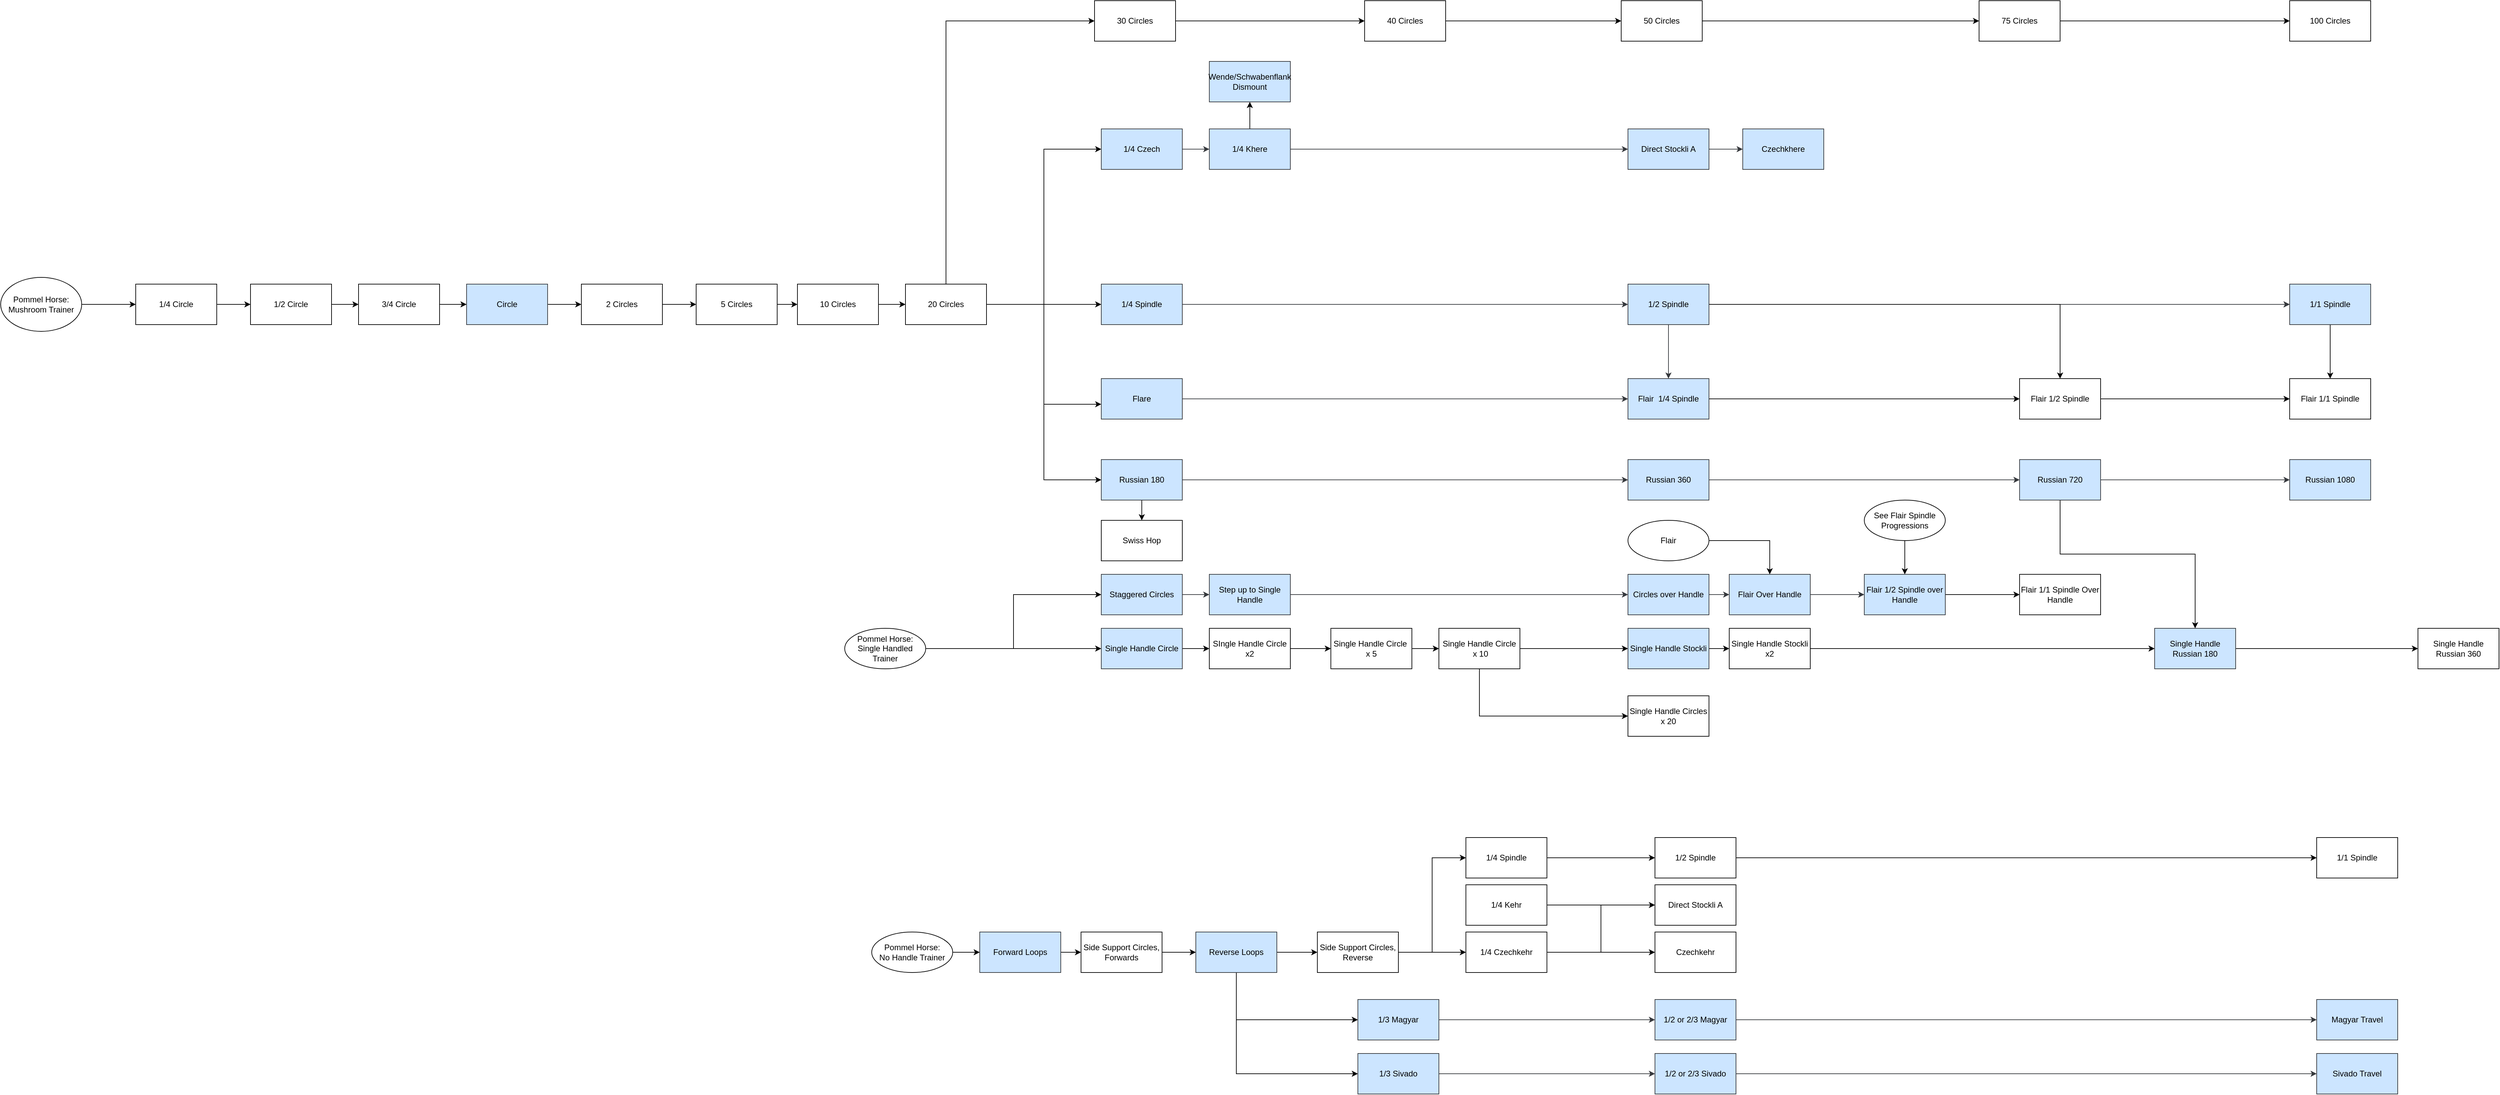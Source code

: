 <mxfile version="14.9.4" type="github">
  <diagram id="G8l90t1o2bZnV9wiOUF2" name="Page-1">
    <mxGraphModel dx="3573" dy="-592" grid="1" gridSize="10" guides="1" tooltips="1" connect="1" arrows="1" fold="1" page="1" pageScale="1" pageWidth="850" pageHeight="1100" math="0" shadow="0">
      <root>
        <mxCell id="0" />
        <mxCell id="1" parent="0" />
        <mxCell id="UrcYGBR2MilL74NsPiot-1" style="edgeStyle=orthogonalEdgeStyle;rounded=0;orthogonalLoop=1;jettySize=auto;html=1;entryX=0;entryY=0.5;entryDx=0;entryDy=0;" edge="1" parent="1" source="UrcYGBR2MilL74NsPiot-2" target="UrcYGBR2MilL74NsPiot-68">
          <mxGeometry relative="1" as="geometry" />
        </mxCell>
        <mxCell id="UrcYGBR2MilL74NsPiot-2" value="&lt;div&gt;Pommel Horse:&lt;/div&gt;&lt;div&gt;Mushroom Trainer&lt;/div&gt;" style="ellipse;whiteSpace=wrap;html=1;" vertex="1" parent="1">
          <mxGeometry x="-2310" y="2180" width="120" height="80" as="geometry" />
        </mxCell>
        <mxCell id="UrcYGBR2MilL74NsPiot-3" style="edgeStyle=orthogonalEdgeStyle;rounded=0;orthogonalLoop=1;jettySize=auto;html=1;entryX=0;entryY=0.5;entryDx=0;entryDy=0;" edge="1" parent="1" source="UrcYGBR2MilL74NsPiot-4" target="UrcYGBR2MilL74NsPiot-74">
          <mxGeometry relative="1" as="geometry" />
        </mxCell>
        <mxCell id="UrcYGBR2MilL74NsPiot-4" value="Circle" style="whiteSpace=wrap;html=1;fillColor=#cce5ff;strokeColor=#36393d;" vertex="1" parent="1">
          <mxGeometry x="-1620" y="2190" width="120" height="60" as="geometry" />
        </mxCell>
        <mxCell id="UrcYGBR2MilL74NsPiot-5" value="" style="edgeStyle=orthogonalEdgeStyle;rounded=0;orthogonalLoop=1;jettySize=auto;html=1;fillColor=#cce5ff;strokeColor=#36393d;" edge="1" parent="1" source="UrcYGBR2MilL74NsPiot-47" target="UrcYGBR2MilL74NsPiot-10">
          <mxGeometry relative="1" as="geometry" />
        </mxCell>
        <mxCell id="UrcYGBR2MilL74NsPiot-6" value="1/4 Spindle" style="whiteSpace=wrap;html=1;fillColor=#cce5ff;strokeColor=#36393d;" vertex="1" parent="1">
          <mxGeometry x="-680" y="2190" width="120" height="60" as="geometry" />
        </mxCell>
        <mxCell id="UrcYGBR2MilL74NsPiot-7" value="" style="edgeStyle=orthogonalEdgeStyle;rounded=0;orthogonalLoop=1;jettySize=auto;html=1;fillColor=#cce5ff;strokeColor=#36393d;" edge="1" parent="1" source="UrcYGBR2MilL74NsPiot-47" target="UrcYGBR2MilL74NsPiot-10">
          <mxGeometry relative="1" as="geometry" />
        </mxCell>
        <mxCell id="UrcYGBR2MilL74NsPiot-8" value="" style="edgeStyle=orthogonalEdgeStyle;rounded=0;orthogonalLoop=1;jettySize=auto;html=1;fillColor=#cce5ff;strokeColor=#36393d;" edge="1" parent="1" source="UrcYGBR2MilL74NsPiot-10" target="UrcYGBR2MilL74NsPiot-35">
          <mxGeometry relative="1" as="geometry" />
        </mxCell>
        <mxCell id="UrcYGBR2MilL74NsPiot-9" style="edgeStyle=orthogonalEdgeStyle;rounded=0;orthogonalLoop=1;jettySize=auto;html=1;" edge="1" parent="1" source="UrcYGBR2MilL74NsPiot-10" target="UrcYGBR2MilL74NsPiot-98">
          <mxGeometry relative="1" as="geometry" />
        </mxCell>
        <mxCell id="UrcYGBR2MilL74NsPiot-10" value="1/1 Spindle" style="whiteSpace=wrap;html=1;fillColor=#cce5ff;strokeColor=#36393d;" vertex="1" parent="1">
          <mxGeometry x="1080" y="2190" width="120" height="60" as="geometry" />
        </mxCell>
        <mxCell id="UrcYGBR2MilL74NsPiot-11" value="" style="edgeStyle=orthogonalEdgeStyle;rounded=0;orthogonalLoop=1;jettySize=auto;html=1;fillColor=#cce5ff;strokeColor=#36393d;" edge="1" parent="1" source="UrcYGBR2MilL74NsPiot-12" target="UrcYGBR2MilL74NsPiot-15">
          <mxGeometry relative="1" as="geometry" />
        </mxCell>
        <mxCell id="UrcYGBR2MilL74NsPiot-12" value="1/4 Czech" style="whiteSpace=wrap;html=1;fillColor=#cce5ff;strokeColor=#36393d;" vertex="1" parent="1">
          <mxGeometry x="-680" y="1960" width="120" height="60" as="geometry" />
        </mxCell>
        <mxCell id="UrcYGBR2MilL74NsPiot-13" style="edgeStyle=orthogonalEdgeStyle;rounded=0;orthogonalLoop=1;jettySize=auto;html=1;entryX=0;entryY=0.5;entryDx=0;entryDy=0;fillColor=#cce5ff;strokeColor=#36393d;" edge="1" parent="1" source="UrcYGBR2MilL74NsPiot-15" target="UrcYGBR2MilL74NsPiot-50">
          <mxGeometry relative="1" as="geometry" />
        </mxCell>
        <mxCell id="UrcYGBR2MilL74NsPiot-14" value="" style="edgeStyle=orthogonalEdgeStyle;rounded=0;orthogonalLoop=1;jettySize=auto;html=1;" edge="1" parent="1" source="UrcYGBR2MilL74NsPiot-15" target="UrcYGBR2MilL74NsPiot-17">
          <mxGeometry relative="1" as="geometry" />
        </mxCell>
        <mxCell id="UrcYGBR2MilL74NsPiot-15" value="1/4 Khere" style="whiteSpace=wrap;html=1;fillColor=#cce5ff;strokeColor=#36393d;" vertex="1" parent="1">
          <mxGeometry x="-520" y="1960" width="120" height="60" as="geometry" />
        </mxCell>
        <mxCell id="UrcYGBR2MilL74NsPiot-16" value="Czechkhere" style="whiteSpace=wrap;html=1;fillColor=#cce5ff;strokeColor=#36393d;" vertex="1" parent="1">
          <mxGeometry x="270" y="1960" width="120" height="60" as="geometry" />
        </mxCell>
        <mxCell id="UrcYGBR2MilL74NsPiot-17" value="Wende/Schwabenflank Dismount" style="whiteSpace=wrap;html=1;fillColor=#cce5ff;strokeColor=#36393d;" vertex="1" parent="1">
          <mxGeometry x="-520" y="1860" width="120" height="60" as="geometry" />
        </mxCell>
        <mxCell id="UrcYGBR2MilL74NsPiot-18" value="" style="edgeStyle=orthogonalEdgeStyle;rounded=0;orthogonalLoop=1;jettySize=auto;html=1;fillColor=#cce5ff;strokeColor=#36393d;" edge="1" parent="1" source="UrcYGBR2MilL74NsPiot-19" target="UrcYGBR2MilL74NsPiot-35">
          <mxGeometry relative="1" as="geometry" />
        </mxCell>
        <mxCell id="UrcYGBR2MilL74NsPiot-19" value="Flare" style="whiteSpace=wrap;html=1;fillColor=#cce5ff;strokeColor=#36393d;" vertex="1" parent="1">
          <mxGeometry x="-680" y="2330" width="120" height="60" as="geometry" />
        </mxCell>
        <mxCell id="UrcYGBR2MilL74NsPiot-20" value="" style="edgeStyle=orthogonalEdgeStyle;rounded=0;orthogonalLoop=1;jettySize=auto;html=1;fillColor=#cce5ff;strokeColor=#36393d;" edge="1" parent="1" source="UrcYGBR2MilL74NsPiot-22" target="UrcYGBR2MilL74NsPiot-24">
          <mxGeometry relative="1" as="geometry" />
        </mxCell>
        <mxCell id="UrcYGBR2MilL74NsPiot-21" value="" style="edgeStyle=orthogonalEdgeStyle;rounded=0;orthogonalLoop=1;jettySize=auto;html=1;" edge="1" parent="1" source="UrcYGBR2MilL74NsPiot-22" target="UrcYGBR2MilL74NsPiot-66">
          <mxGeometry relative="1" as="geometry" />
        </mxCell>
        <mxCell id="UrcYGBR2MilL74NsPiot-22" value="Russian 180" style="whiteSpace=wrap;html=1;fillColor=#cce5ff;strokeColor=#36393d;" vertex="1" parent="1">
          <mxGeometry x="-680" y="2450" width="120" height="60" as="geometry" />
        </mxCell>
        <mxCell id="UrcYGBR2MilL74NsPiot-23" value="" style="edgeStyle=orthogonalEdgeStyle;rounded=0;orthogonalLoop=1;jettySize=auto;html=1;fillColor=#cce5ff;strokeColor=#36393d;" edge="1" parent="1" source="UrcYGBR2MilL74NsPiot-24" target="UrcYGBR2MilL74NsPiot-32">
          <mxGeometry relative="1" as="geometry" />
        </mxCell>
        <mxCell id="UrcYGBR2MilL74NsPiot-24" value="Russian 360" style="whiteSpace=wrap;html=1;fillColor=#cce5ff;strokeColor=#36393d;" vertex="1" parent="1">
          <mxGeometry x="100" y="2450" width="120" height="60" as="geometry" />
        </mxCell>
        <mxCell id="UrcYGBR2MilL74NsPiot-25" value="" style="edgeStyle=orthogonalEdgeStyle;rounded=0;orthogonalLoop=1;jettySize=auto;html=1;" edge="1" parent="1" source="UrcYGBR2MilL74NsPiot-26" target="UrcYGBR2MilL74NsPiot-88">
          <mxGeometry relative="1" as="geometry" />
        </mxCell>
        <mxCell id="UrcYGBR2MilL74NsPiot-26" value="Single Handle Circle" style="whiteSpace=wrap;html=1;fillColor=#cce5ff;strokeColor=#36393d;" vertex="1" parent="1">
          <mxGeometry x="-680" y="2700" width="120" height="60" as="geometry" />
        </mxCell>
        <mxCell id="UrcYGBR2MilL74NsPiot-27" style="edgeStyle=orthogonalEdgeStyle;rounded=0;orthogonalLoop=1;jettySize=auto;html=1;" edge="1" parent="1" source="UrcYGBR2MilL74NsPiot-28" target="UrcYGBR2MilL74NsPiot-94">
          <mxGeometry relative="1" as="geometry" />
        </mxCell>
        <mxCell id="UrcYGBR2MilL74NsPiot-28" value="Single Handle Stockli" style="whiteSpace=wrap;html=1;fillColor=#cce5ff;strokeColor=#36393d;" vertex="1" parent="1">
          <mxGeometry x="100" y="2700" width="120" height="60" as="geometry" />
        </mxCell>
        <mxCell id="UrcYGBR2MilL74NsPiot-118" style="edgeStyle=orthogonalEdgeStyle;rounded=0;orthogonalLoop=1;jettySize=auto;html=1;" edge="1" parent="1" source="UrcYGBR2MilL74NsPiot-29" target="UrcYGBR2MilL74NsPiot-117">
          <mxGeometry relative="1" as="geometry" />
        </mxCell>
        <mxCell id="UrcYGBR2MilL74NsPiot-29" value="Single Handle Russian 180" style="whiteSpace=wrap;html=1;fillColor=#cce5ff;strokeColor=#36393d;" vertex="1" parent="1">
          <mxGeometry x="880" y="2700" width="120" height="60" as="geometry" />
        </mxCell>
        <mxCell id="UrcYGBR2MilL74NsPiot-30" value="" style="edgeStyle=orthogonalEdgeStyle;rounded=0;orthogonalLoop=1;jettySize=auto;html=1;fillColor=#cce5ff;strokeColor=#36393d;" edge="1" parent="1" source="UrcYGBR2MilL74NsPiot-32" target="UrcYGBR2MilL74NsPiot-33">
          <mxGeometry relative="1" as="geometry" />
        </mxCell>
        <mxCell id="UrcYGBR2MilL74NsPiot-31" style="edgeStyle=orthogonalEdgeStyle;rounded=0;orthogonalLoop=1;jettySize=auto;html=1;" edge="1" parent="1" source="UrcYGBR2MilL74NsPiot-32" target="UrcYGBR2MilL74NsPiot-29">
          <mxGeometry relative="1" as="geometry">
            <Array as="points">
              <mxPoint x="740" y="2590" />
              <mxPoint x="940" y="2590" />
            </Array>
          </mxGeometry>
        </mxCell>
        <mxCell id="UrcYGBR2MilL74NsPiot-32" value="Russian 720" style="whiteSpace=wrap;html=1;fillColor=#cce5ff;strokeColor=#36393d;" vertex="1" parent="1">
          <mxGeometry x="680" y="2450" width="120" height="60" as="geometry" />
        </mxCell>
        <mxCell id="UrcYGBR2MilL74NsPiot-33" value="Russian 1080" style="whiteSpace=wrap;html=1;fillColor=#cce5ff;strokeColor=#36393d;" vertex="1" parent="1">
          <mxGeometry x="1080" y="2450" width="120" height="60" as="geometry" />
        </mxCell>
        <mxCell id="UrcYGBR2MilL74NsPiot-34" style="edgeStyle=orthogonalEdgeStyle;rounded=0;orthogonalLoop=1;jettySize=auto;html=1;" edge="1" parent="1" source="UrcYGBR2MilL74NsPiot-35" target="UrcYGBR2MilL74NsPiot-97">
          <mxGeometry relative="1" as="geometry" />
        </mxCell>
        <mxCell id="UrcYGBR2MilL74NsPiot-35" value="Flair&amp;nbsp; 1/4 Spindle" style="whiteSpace=wrap;html=1;fillColor=#cce5ff;strokeColor=#36393d;" vertex="1" parent="1">
          <mxGeometry x="100" y="2330" width="120" height="60" as="geometry" />
        </mxCell>
        <mxCell id="UrcYGBR2MilL74NsPiot-36" value="" style="edgeStyle=orthogonalEdgeStyle;rounded=0;orthogonalLoop=1;jettySize=auto;html=1;fillColor=#cce5ff;strokeColor=#36393d;" edge="1" parent="1" source="UrcYGBR2MilL74NsPiot-37" target="UrcYGBR2MilL74NsPiot-39">
          <mxGeometry relative="1" as="geometry" />
        </mxCell>
        <mxCell id="UrcYGBR2MilL74NsPiot-37" value="Staggered Circles" style="whiteSpace=wrap;html=1;fillColor=#cce5ff;strokeColor=#36393d;" vertex="1" parent="1">
          <mxGeometry x="-680" y="2620" width="120" height="60" as="geometry" />
        </mxCell>
        <mxCell id="UrcYGBR2MilL74NsPiot-38" style="edgeStyle=orthogonalEdgeStyle;rounded=0;orthogonalLoop=1;jettySize=auto;html=1;entryX=0;entryY=0.5;entryDx=0;entryDy=0;fillColor=#cce5ff;strokeColor=#36393d;" edge="1" parent="1" source="UrcYGBR2MilL74NsPiot-39" target="UrcYGBR2MilL74NsPiot-41">
          <mxGeometry relative="1" as="geometry" />
        </mxCell>
        <mxCell id="UrcYGBR2MilL74NsPiot-39" value="Step up to Single Handle" style="whiteSpace=wrap;html=1;fillColor=#cce5ff;strokeColor=#36393d;" vertex="1" parent="1">
          <mxGeometry x="-520" y="2620" width="120" height="60" as="geometry" />
        </mxCell>
        <mxCell id="UrcYGBR2MilL74NsPiot-40" value="" style="edgeStyle=orthogonalEdgeStyle;rounded=0;orthogonalLoop=1;jettySize=auto;html=1;fillColor=#cce5ff;strokeColor=#36393d;" edge="1" parent="1" source="UrcYGBR2MilL74NsPiot-41" target="UrcYGBR2MilL74NsPiot-43">
          <mxGeometry relative="1" as="geometry" />
        </mxCell>
        <mxCell id="UrcYGBR2MilL74NsPiot-41" value="Circles over Handle" style="whiteSpace=wrap;html=1;fillColor=#cce5ff;strokeColor=#36393d;" vertex="1" parent="1">
          <mxGeometry x="100" y="2620" width="120" height="60" as="geometry" />
        </mxCell>
        <mxCell id="UrcYGBR2MilL74NsPiot-42" value="" style="edgeStyle=orthogonalEdgeStyle;rounded=0;orthogonalLoop=1;jettySize=auto;html=1;fillColor=#cce5ff;strokeColor=#36393d;" edge="1" parent="1" source="UrcYGBR2MilL74NsPiot-43" target="UrcYGBR2MilL74NsPiot-45">
          <mxGeometry relative="1" as="geometry">
            <Array as="points">
              <mxPoint x="550" y="2650" />
              <mxPoint x="550" y="2650" />
            </Array>
          </mxGeometry>
        </mxCell>
        <mxCell id="UrcYGBR2MilL74NsPiot-43" value="Flair Over Handle" style="whiteSpace=wrap;html=1;fillColor=#cce5ff;strokeColor=#36393d;" vertex="1" parent="1">
          <mxGeometry x="250" y="2620" width="120" height="60" as="geometry" />
        </mxCell>
        <mxCell id="UrcYGBR2MilL74NsPiot-44" style="edgeStyle=orthogonalEdgeStyle;rounded=0;orthogonalLoop=1;jettySize=auto;html=1;" edge="1" parent="1" source="UrcYGBR2MilL74NsPiot-45" target="UrcYGBR2MilL74NsPiot-95">
          <mxGeometry relative="1" as="geometry" />
        </mxCell>
        <mxCell id="UrcYGBR2MilL74NsPiot-45" value="Flair 1/2 Spindle over Handle" style="whiteSpace=wrap;html=1;fillColor=#cce5ff;strokeColor=#36393d;" vertex="1" parent="1">
          <mxGeometry x="450" y="2620" width="120" height="60" as="geometry" />
        </mxCell>
        <mxCell id="UrcYGBR2MilL74NsPiot-46" style="edgeStyle=orthogonalEdgeStyle;rounded=0;orthogonalLoop=1;jettySize=auto;html=1;" edge="1" parent="1" source="UrcYGBR2MilL74NsPiot-47" target="UrcYGBR2MilL74NsPiot-97">
          <mxGeometry relative="1" as="geometry" />
        </mxCell>
        <mxCell id="UrcYGBR2MilL74NsPiot-47" value="1/2 Spindle" style="whiteSpace=wrap;html=1;fillColor=#cce5ff;strokeColor=#36393d;" vertex="1" parent="1">
          <mxGeometry x="100" y="2190" width="120" height="60" as="geometry" />
        </mxCell>
        <mxCell id="UrcYGBR2MilL74NsPiot-48" value="" style="edgeStyle=orthogonalEdgeStyle;rounded=0;orthogonalLoop=1;jettySize=auto;html=1;fillColor=#cce5ff;strokeColor=#36393d;" edge="1" parent="1" source="UrcYGBR2MilL74NsPiot-6" target="UrcYGBR2MilL74NsPiot-47">
          <mxGeometry relative="1" as="geometry">
            <mxPoint x="-500" y="2280" as="sourcePoint" />
            <mxPoint x="120" y="2240" as="targetPoint" />
          </mxGeometry>
        </mxCell>
        <mxCell id="UrcYGBR2MilL74NsPiot-49" value="" style="edgeStyle=orthogonalEdgeStyle;rounded=0;orthogonalLoop=1;jettySize=auto;html=1;fillColor=#cce5ff;strokeColor=#36393d;" edge="1" parent="1" source="UrcYGBR2MilL74NsPiot-50" target="UrcYGBR2MilL74NsPiot-16">
          <mxGeometry relative="1" as="geometry" />
        </mxCell>
        <mxCell id="UrcYGBR2MilL74NsPiot-50" value="Direct Stockli A" style="whiteSpace=wrap;html=1;fillColor=#cce5ff;strokeColor=#36393d;" vertex="1" parent="1">
          <mxGeometry x="100" y="1960" width="120" height="60" as="geometry" />
        </mxCell>
        <mxCell id="UrcYGBR2MilL74NsPiot-130" value="" style="edgeStyle=orthogonalEdgeStyle;rounded=0;orthogonalLoop=1;jettySize=auto;html=1;" edge="1" parent="1" source="UrcYGBR2MilL74NsPiot-52" target="UrcYGBR2MilL74NsPiot-119">
          <mxGeometry relative="1" as="geometry" />
        </mxCell>
        <mxCell id="UrcYGBR2MilL74NsPiot-52" value="Forward Loops" style="whiteSpace=wrap;html=1;fillColor=#cce5ff;strokeColor=#36393d;" vertex="1" parent="1">
          <mxGeometry x="-860" y="3150" width="120" height="60" as="geometry" />
        </mxCell>
        <mxCell id="UrcYGBR2MilL74NsPiot-132" value="" style="edgeStyle=orthogonalEdgeStyle;rounded=0;orthogonalLoop=1;jettySize=auto;html=1;" edge="1" parent="1" source="UrcYGBR2MilL74NsPiot-55" target="UrcYGBR2MilL74NsPiot-120">
          <mxGeometry relative="1" as="geometry" />
        </mxCell>
        <mxCell id="UrcYGBR2MilL74NsPiot-133" style="edgeStyle=orthogonalEdgeStyle;rounded=0;orthogonalLoop=1;jettySize=auto;html=1;entryX=0;entryY=0.5;entryDx=0;entryDy=0;" edge="1" parent="1" source="UrcYGBR2MilL74NsPiot-55" target="UrcYGBR2MilL74NsPiot-57">
          <mxGeometry relative="1" as="geometry">
            <Array as="points">
              <mxPoint x="-480" y="3280" />
            </Array>
          </mxGeometry>
        </mxCell>
        <mxCell id="UrcYGBR2MilL74NsPiot-134" style="edgeStyle=orthogonalEdgeStyle;rounded=0;orthogonalLoop=1;jettySize=auto;html=1;entryX=0;entryY=0.5;entryDx=0;entryDy=0;" edge="1" parent="1" source="UrcYGBR2MilL74NsPiot-55" target="UrcYGBR2MilL74NsPiot-62">
          <mxGeometry relative="1" as="geometry">
            <Array as="points">
              <mxPoint x="-480" y="3360" />
            </Array>
          </mxGeometry>
        </mxCell>
        <mxCell id="UrcYGBR2MilL74NsPiot-55" value="Reverse Loops" style="whiteSpace=wrap;html=1;fillColor=#cce5ff;strokeColor=#36393d;" vertex="1" parent="1">
          <mxGeometry x="-540" y="3150" width="120" height="60" as="geometry" />
        </mxCell>
        <mxCell id="UrcYGBR2MilL74NsPiot-56" style="edgeStyle=orthogonalEdgeStyle;rounded=0;orthogonalLoop=1;jettySize=auto;html=1;entryX=0;entryY=0.5;entryDx=0;entryDy=0;fillColor=#cce5ff;strokeColor=#36393d;" edge="1" parent="1" source="UrcYGBR2MilL74NsPiot-57" target="UrcYGBR2MilL74NsPiot-59">
          <mxGeometry relative="1" as="geometry" />
        </mxCell>
        <mxCell id="UrcYGBR2MilL74NsPiot-57" value="1/3 Magyar" style="whiteSpace=wrap;html=1;fillColor=#cce5ff;strokeColor=#36393d;" vertex="1" parent="1">
          <mxGeometry x="-300" y="3250" width="120" height="60" as="geometry" />
        </mxCell>
        <mxCell id="UrcYGBR2MilL74NsPiot-58" value="" style="edgeStyle=orthogonalEdgeStyle;rounded=0;orthogonalLoop=1;jettySize=auto;html=1;fillColor=#cce5ff;strokeColor=#36393d;" edge="1" parent="1" source="UrcYGBR2MilL74NsPiot-59" target="UrcYGBR2MilL74NsPiot-60">
          <mxGeometry relative="1" as="geometry" />
        </mxCell>
        <mxCell id="UrcYGBR2MilL74NsPiot-59" value="1/2 or 2/3 Magyar" style="whiteSpace=wrap;html=1;fillColor=#cce5ff;strokeColor=#36393d;" vertex="1" parent="1">
          <mxGeometry x="140" y="3250" width="120" height="60" as="geometry" />
        </mxCell>
        <mxCell id="UrcYGBR2MilL74NsPiot-60" value="Magyar Travel" style="whiteSpace=wrap;html=1;fillColor=#cce5ff;strokeColor=#36393d;" vertex="1" parent="1">
          <mxGeometry x="1120" y="3250" width="120" height="60" as="geometry" />
        </mxCell>
        <mxCell id="UrcYGBR2MilL74NsPiot-61" style="edgeStyle=orthogonalEdgeStyle;rounded=0;orthogonalLoop=1;jettySize=auto;html=1;entryX=0;entryY=0.5;entryDx=0;entryDy=0;fillColor=#cce5ff;strokeColor=#36393d;" edge="1" parent="1" source="UrcYGBR2MilL74NsPiot-62" target="UrcYGBR2MilL74NsPiot-64">
          <mxGeometry relative="1" as="geometry" />
        </mxCell>
        <mxCell id="UrcYGBR2MilL74NsPiot-62" value="1/3 Sivado" style="whiteSpace=wrap;html=1;fillColor=#cce5ff;strokeColor=#36393d;" vertex="1" parent="1">
          <mxGeometry x="-300" y="3330" width="120" height="60" as="geometry" />
        </mxCell>
        <mxCell id="UrcYGBR2MilL74NsPiot-63" value="" style="edgeStyle=orthogonalEdgeStyle;rounded=0;orthogonalLoop=1;jettySize=auto;html=1;fillColor=#cce5ff;strokeColor=#36393d;" edge="1" parent="1" source="UrcYGBR2MilL74NsPiot-64" target="UrcYGBR2MilL74NsPiot-65">
          <mxGeometry relative="1" as="geometry" />
        </mxCell>
        <mxCell id="UrcYGBR2MilL74NsPiot-64" value="1/2 or 2/3 Sivado" style="whiteSpace=wrap;html=1;fillColor=#cce5ff;strokeColor=#36393d;" vertex="1" parent="1">
          <mxGeometry x="140" y="3330" width="120" height="60" as="geometry" />
        </mxCell>
        <mxCell id="UrcYGBR2MilL74NsPiot-65" value="Sivado Travel" style="whiteSpace=wrap;html=1;fillColor=#cce5ff;strokeColor=#36393d;" vertex="1" parent="1">
          <mxGeometry x="1120" y="3330" width="120" height="60" as="geometry" />
        </mxCell>
        <mxCell id="UrcYGBR2MilL74NsPiot-66" value="Swiss Hop" style="whiteSpace=wrap;html=1;" vertex="1" parent="1">
          <mxGeometry x="-680" y="2540" width="120" height="60" as="geometry" />
        </mxCell>
        <mxCell id="UrcYGBR2MilL74NsPiot-67" value="" style="edgeStyle=orthogonalEdgeStyle;rounded=0;orthogonalLoop=1;jettySize=auto;html=1;" edge="1" parent="1" source="UrcYGBR2MilL74NsPiot-68" target="UrcYGBR2MilL74NsPiot-70">
          <mxGeometry relative="1" as="geometry" />
        </mxCell>
        <mxCell id="UrcYGBR2MilL74NsPiot-68" value="&lt;div&gt;1/4 Circle&lt;/div&gt;" style="whiteSpace=wrap;html=1;" vertex="1" parent="1">
          <mxGeometry x="-2110" y="2190" width="120" height="60" as="geometry" />
        </mxCell>
        <mxCell id="UrcYGBR2MilL74NsPiot-69" value="" style="edgeStyle=orthogonalEdgeStyle;rounded=0;orthogonalLoop=1;jettySize=auto;html=1;" edge="1" parent="1" source="UrcYGBR2MilL74NsPiot-70" target="UrcYGBR2MilL74NsPiot-72">
          <mxGeometry relative="1" as="geometry" />
        </mxCell>
        <mxCell id="UrcYGBR2MilL74NsPiot-70" value="1/2 Circle" style="whiteSpace=wrap;html=1;" vertex="1" parent="1">
          <mxGeometry x="-1940" y="2190" width="120" height="60" as="geometry" />
        </mxCell>
        <mxCell id="UrcYGBR2MilL74NsPiot-71" value="" style="edgeStyle=orthogonalEdgeStyle;rounded=0;orthogonalLoop=1;jettySize=auto;html=1;" edge="1" parent="1" source="UrcYGBR2MilL74NsPiot-72" target="UrcYGBR2MilL74NsPiot-4">
          <mxGeometry relative="1" as="geometry" />
        </mxCell>
        <mxCell id="UrcYGBR2MilL74NsPiot-72" value="3/4 Circle" style="whiteSpace=wrap;html=1;" vertex="1" parent="1">
          <mxGeometry x="-1780" y="2190" width="120" height="60" as="geometry" />
        </mxCell>
        <mxCell id="UrcYGBR2MilL74NsPiot-73" value="" style="edgeStyle=orthogonalEdgeStyle;rounded=0;orthogonalLoop=1;jettySize=auto;html=1;" edge="1" parent="1" source="UrcYGBR2MilL74NsPiot-74" target="UrcYGBR2MilL74NsPiot-76">
          <mxGeometry relative="1" as="geometry" />
        </mxCell>
        <mxCell id="UrcYGBR2MilL74NsPiot-74" value="2 Circles" style="whiteSpace=wrap;html=1;" vertex="1" parent="1">
          <mxGeometry x="-1450" y="2190" width="120" height="60" as="geometry" />
        </mxCell>
        <mxCell id="UrcYGBR2MilL74NsPiot-75" value="" style="edgeStyle=orthogonalEdgeStyle;rounded=0;orthogonalLoop=1;jettySize=auto;html=1;" edge="1" parent="1" source="UrcYGBR2MilL74NsPiot-76" target="UrcYGBR2MilL74NsPiot-78">
          <mxGeometry relative="1" as="geometry" />
        </mxCell>
        <mxCell id="UrcYGBR2MilL74NsPiot-76" value="5 Circles" style="whiteSpace=wrap;html=1;" vertex="1" parent="1">
          <mxGeometry x="-1280" y="2190" width="120" height="60" as="geometry" />
        </mxCell>
        <mxCell id="UrcYGBR2MilL74NsPiot-77" value="" style="edgeStyle=orthogonalEdgeStyle;rounded=0;orthogonalLoop=1;jettySize=auto;html=1;" edge="1" parent="1" source="UrcYGBR2MilL74NsPiot-78" target="UrcYGBR2MilL74NsPiot-84">
          <mxGeometry relative="1" as="geometry" />
        </mxCell>
        <mxCell id="UrcYGBR2MilL74NsPiot-78" value="10 Circles" style="whiteSpace=wrap;html=1;" vertex="1" parent="1">
          <mxGeometry x="-1130" y="2190" width="120" height="60" as="geometry" />
        </mxCell>
        <mxCell id="UrcYGBR2MilL74NsPiot-79" style="edgeStyle=orthogonalEdgeStyle;rounded=0;orthogonalLoop=1;jettySize=auto;html=1;" edge="1" parent="1" source="UrcYGBR2MilL74NsPiot-84" target="UrcYGBR2MilL74NsPiot-6">
          <mxGeometry relative="1" as="geometry" />
        </mxCell>
        <mxCell id="UrcYGBR2MilL74NsPiot-80" style="edgeStyle=orthogonalEdgeStyle;rounded=0;orthogonalLoop=1;jettySize=auto;html=1;entryX=0;entryY=0.5;entryDx=0;entryDy=0;" edge="1" parent="1" source="UrcYGBR2MilL74NsPiot-84" target="UrcYGBR2MilL74NsPiot-12">
          <mxGeometry relative="1" as="geometry" />
        </mxCell>
        <mxCell id="UrcYGBR2MilL74NsPiot-81" style="edgeStyle=orthogonalEdgeStyle;rounded=0;orthogonalLoop=1;jettySize=auto;html=1;entryX=0;entryY=0.633;entryDx=0;entryDy=0;entryPerimeter=0;" edge="1" parent="1" source="UrcYGBR2MilL74NsPiot-84" target="UrcYGBR2MilL74NsPiot-19">
          <mxGeometry relative="1" as="geometry" />
        </mxCell>
        <mxCell id="UrcYGBR2MilL74NsPiot-82" style="edgeStyle=orthogonalEdgeStyle;rounded=0;orthogonalLoop=1;jettySize=auto;html=1;entryX=0;entryY=0.5;entryDx=0;entryDy=0;" edge="1" parent="1" source="UrcYGBR2MilL74NsPiot-84" target="UrcYGBR2MilL74NsPiot-22">
          <mxGeometry relative="1" as="geometry" />
        </mxCell>
        <mxCell id="UrcYGBR2MilL74NsPiot-83" style="edgeStyle=orthogonalEdgeStyle;rounded=0;orthogonalLoop=1;jettySize=auto;html=1;entryX=0;entryY=0.5;entryDx=0;entryDy=0;" edge="1" parent="1" source="UrcYGBR2MilL74NsPiot-84" target="UrcYGBR2MilL74NsPiot-107">
          <mxGeometry relative="1" as="geometry">
            <Array as="points">
              <mxPoint x="-910" y="1800" />
            </Array>
          </mxGeometry>
        </mxCell>
        <mxCell id="UrcYGBR2MilL74NsPiot-84" value="20 Circles" style="whiteSpace=wrap;html=1;" vertex="1" parent="1">
          <mxGeometry x="-970" y="2190" width="120" height="60" as="geometry" />
        </mxCell>
        <mxCell id="UrcYGBR2MilL74NsPiot-85" style="edgeStyle=orthogonalEdgeStyle;rounded=0;orthogonalLoop=1;jettySize=auto;html=1;entryX=0.5;entryY=0;entryDx=0;entryDy=0;" edge="1" parent="1" source="UrcYGBR2MilL74NsPiot-86" target="UrcYGBR2MilL74NsPiot-43">
          <mxGeometry relative="1" as="geometry" />
        </mxCell>
        <mxCell id="UrcYGBR2MilL74NsPiot-86" value="Flair" style="ellipse;whiteSpace=wrap;html=1;" vertex="1" parent="1">
          <mxGeometry x="100" y="2540" width="120" height="60" as="geometry" />
        </mxCell>
        <mxCell id="UrcYGBR2MilL74NsPiot-87" value="" style="edgeStyle=orthogonalEdgeStyle;rounded=0;orthogonalLoop=1;jettySize=auto;html=1;" edge="1" parent="1" source="UrcYGBR2MilL74NsPiot-88" target="UrcYGBR2MilL74NsPiot-90">
          <mxGeometry relative="1" as="geometry" />
        </mxCell>
        <mxCell id="UrcYGBR2MilL74NsPiot-88" value="SIngle Handle Circle x2" style="whiteSpace=wrap;html=1;" vertex="1" parent="1">
          <mxGeometry x="-520" y="2700" width="120" height="60" as="geometry" />
        </mxCell>
        <mxCell id="UrcYGBR2MilL74NsPiot-89" value="" style="edgeStyle=orthogonalEdgeStyle;rounded=0;orthogonalLoop=1;jettySize=auto;html=1;" edge="1" parent="1" source="UrcYGBR2MilL74NsPiot-90" target="UrcYGBR2MilL74NsPiot-92">
          <mxGeometry relative="1" as="geometry" />
        </mxCell>
        <mxCell id="UrcYGBR2MilL74NsPiot-90" value="&lt;div&gt;Single Handle Circle&amp;nbsp; &lt;br&gt;&lt;/div&gt;&lt;div&gt;x 5&lt;/div&gt;" style="whiteSpace=wrap;html=1;" vertex="1" parent="1">
          <mxGeometry x="-340" y="2700" width="120" height="60" as="geometry" />
        </mxCell>
        <mxCell id="UrcYGBR2MilL74NsPiot-91" style="edgeStyle=orthogonalEdgeStyle;rounded=0;orthogonalLoop=1;jettySize=auto;html=1;entryX=0;entryY=0.5;entryDx=0;entryDy=0;" edge="1" parent="1" source="UrcYGBR2MilL74NsPiot-92" target="UrcYGBR2MilL74NsPiot-28">
          <mxGeometry relative="1" as="geometry" />
        </mxCell>
        <mxCell id="UrcYGBR2MilL74NsPiot-116" style="edgeStyle=orthogonalEdgeStyle;rounded=0;orthogonalLoop=1;jettySize=auto;html=1;entryX=0;entryY=0.5;entryDx=0;entryDy=0;" edge="1" parent="1" source="UrcYGBR2MilL74NsPiot-92" target="UrcYGBR2MilL74NsPiot-115">
          <mxGeometry relative="1" as="geometry">
            <Array as="points">
              <mxPoint x="-120" y="2830" />
            </Array>
          </mxGeometry>
        </mxCell>
        <mxCell id="UrcYGBR2MilL74NsPiot-92" value="&lt;div&gt;Single Handle Circle&lt;/div&gt;&lt;div&gt;&amp;nbsp;x 10&lt;/div&gt;" style="whiteSpace=wrap;html=1;" vertex="1" parent="1">
          <mxGeometry x="-180" y="2700" width="120" height="60" as="geometry" />
        </mxCell>
        <mxCell id="UrcYGBR2MilL74NsPiot-93" style="edgeStyle=orthogonalEdgeStyle;rounded=0;orthogonalLoop=1;jettySize=auto;html=1;entryX=0;entryY=0.5;entryDx=0;entryDy=0;" edge="1" parent="1" source="UrcYGBR2MilL74NsPiot-94" target="UrcYGBR2MilL74NsPiot-29">
          <mxGeometry relative="1" as="geometry" />
        </mxCell>
        <mxCell id="UrcYGBR2MilL74NsPiot-94" value="Single Handle Stockli x2" style="whiteSpace=wrap;html=1;" vertex="1" parent="1">
          <mxGeometry x="250" y="2700" width="120" height="60" as="geometry" />
        </mxCell>
        <mxCell id="UrcYGBR2MilL74NsPiot-95" value="Flair 1/1 Spindle Over Handle" style="whiteSpace=wrap;html=1;" vertex="1" parent="1">
          <mxGeometry x="680" y="2620" width="120" height="60" as="geometry" />
        </mxCell>
        <mxCell id="UrcYGBR2MilL74NsPiot-96" style="edgeStyle=orthogonalEdgeStyle;rounded=0;orthogonalLoop=1;jettySize=auto;html=1;entryX=0;entryY=0.5;entryDx=0;entryDy=0;" edge="1" parent="1" source="UrcYGBR2MilL74NsPiot-97" target="UrcYGBR2MilL74NsPiot-98">
          <mxGeometry relative="1" as="geometry" />
        </mxCell>
        <mxCell id="UrcYGBR2MilL74NsPiot-97" value="Flair 1/2 Spindle" style="whiteSpace=wrap;html=1;" vertex="1" parent="1">
          <mxGeometry x="680" y="2330" width="120" height="60" as="geometry" />
        </mxCell>
        <mxCell id="UrcYGBR2MilL74NsPiot-98" value="Flair 1/1 Spindle" style="whiteSpace=wrap;html=1;" vertex="1" parent="1">
          <mxGeometry x="1080" y="2330" width="120" height="60" as="geometry" />
        </mxCell>
        <mxCell id="UrcYGBR2MilL74NsPiot-99" style="edgeStyle=orthogonalEdgeStyle;rounded=0;orthogonalLoop=1;jettySize=auto;html=1;entryX=0;entryY=0.5;entryDx=0;entryDy=0;" edge="1" parent="1" source="UrcYGBR2MilL74NsPiot-101" target="UrcYGBR2MilL74NsPiot-37">
          <mxGeometry relative="1" as="geometry" />
        </mxCell>
        <mxCell id="UrcYGBR2MilL74NsPiot-100" style="edgeStyle=orthogonalEdgeStyle;rounded=0;orthogonalLoop=1;jettySize=auto;html=1;" edge="1" parent="1" source="UrcYGBR2MilL74NsPiot-101" target="UrcYGBR2MilL74NsPiot-26">
          <mxGeometry relative="1" as="geometry" />
        </mxCell>
        <mxCell id="UrcYGBR2MilL74NsPiot-101" value="Pommel Horse: Single Handled Trainer" style="ellipse;whiteSpace=wrap;html=1;" vertex="1" parent="1">
          <mxGeometry x="-1060" y="2700" width="120" height="60" as="geometry" />
        </mxCell>
        <mxCell id="UrcYGBR2MilL74NsPiot-102" value="" style="edgeStyle=orthogonalEdgeStyle;rounded=0;orthogonalLoop=1;jettySize=auto;html=1;" edge="1" parent="1" source="UrcYGBR2MilL74NsPiot-103" target="UrcYGBR2MilL74NsPiot-45">
          <mxGeometry relative="1" as="geometry" />
        </mxCell>
        <mxCell id="UrcYGBR2MilL74NsPiot-103" value="See Flair Spindle Progressions" style="ellipse;whiteSpace=wrap;html=1;" vertex="1" parent="1">
          <mxGeometry x="450" y="2510" width="120" height="60" as="geometry" />
        </mxCell>
        <mxCell id="UrcYGBR2MilL74NsPiot-104" style="edgeStyle=orthogonalEdgeStyle;rounded=0;orthogonalLoop=1;jettySize=auto;html=1;" edge="1" parent="1" source="UrcYGBR2MilL74NsPiot-105" target="UrcYGBR2MilL74NsPiot-111">
          <mxGeometry relative="1" as="geometry" />
        </mxCell>
        <mxCell id="UrcYGBR2MilL74NsPiot-105" value="50 Circles" style="whiteSpace=wrap;html=1;" vertex="1" parent="1">
          <mxGeometry x="90" y="1770" width="120" height="60" as="geometry" />
        </mxCell>
        <mxCell id="UrcYGBR2MilL74NsPiot-106" style="edgeStyle=orthogonalEdgeStyle;rounded=0;orthogonalLoop=1;jettySize=auto;html=1;entryX=0;entryY=0.5;entryDx=0;entryDy=0;" edge="1" parent="1" source="UrcYGBR2MilL74NsPiot-107" target="UrcYGBR2MilL74NsPiot-109">
          <mxGeometry relative="1" as="geometry" />
        </mxCell>
        <mxCell id="UrcYGBR2MilL74NsPiot-107" value="30 Circles " style="whiteSpace=wrap;html=1;" vertex="1" parent="1">
          <mxGeometry x="-690" y="1770" width="120" height="60" as="geometry" />
        </mxCell>
        <mxCell id="UrcYGBR2MilL74NsPiot-108" style="edgeStyle=orthogonalEdgeStyle;rounded=0;orthogonalLoop=1;jettySize=auto;html=1;" edge="1" parent="1" source="UrcYGBR2MilL74NsPiot-109" target="UrcYGBR2MilL74NsPiot-105">
          <mxGeometry relative="1" as="geometry" />
        </mxCell>
        <mxCell id="UrcYGBR2MilL74NsPiot-109" value="40 Circles" style="whiteSpace=wrap;html=1;" vertex="1" parent="1">
          <mxGeometry x="-290" y="1770" width="120" height="60" as="geometry" />
        </mxCell>
        <mxCell id="UrcYGBR2MilL74NsPiot-110" style="edgeStyle=orthogonalEdgeStyle;rounded=0;orthogonalLoop=1;jettySize=auto;html=1;entryX=0;entryY=0.5;entryDx=0;entryDy=0;" edge="1" parent="1" source="UrcYGBR2MilL74NsPiot-111" target="UrcYGBR2MilL74NsPiot-112">
          <mxGeometry relative="1" as="geometry" />
        </mxCell>
        <mxCell id="UrcYGBR2MilL74NsPiot-111" value="75 Circles" style="whiteSpace=wrap;html=1;" vertex="1" parent="1">
          <mxGeometry x="620" y="1770" width="120" height="60" as="geometry" />
        </mxCell>
        <mxCell id="UrcYGBR2MilL74NsPiot-112" value="100 Circles" style="whiteSpace=wrap;html=1;" vertex="1" parent="1">
          <mxGeometry x="1080" y="1770" width="120" height="60" as="geometry" />
        </mxCell>
        <mxCell id="UrcYGBR2MilL74NsPiot-113" style="edgeStyle=orthogonalEdgeStyle;rounded=0;orthogonalLoop=1;jettySize=auto;html=1;entryX=0;entryY=0.5;entryDx=0;entryDy=0;" edge="1" parent="1" source="UrcYGBR2MilL74NsPiot-114" target="UrcYGBR2MilL74NsPiot-52">
          <mxGeometry relative="1" as="geometry" />
        </mxCell>
        <mxCell id="UrcYGBR2MilL74NsPiot-114" value="&lt;div&gt;Pommel Horse:&lt;/div&gt;&lt;div&gt;No Handle Trainer&lt;br&gt;&lt;/div&gt;" style="ellipse;whiteSpace=wrap;html=1;" vertex="1" parent="1">
          <mxGeometry x="-1020" y="3150" width="120" height="60" as="geometry" />
        </mxCell>
        <mxCell id="UrcYGBR2MilL74NsPiot-115" value="Single Handle Circles x 20" style="whiteSpace=wrap;html=1;" vertex="1" parent="1">
          <mxGeometry x="100" y="2800" width="120" height="60" as="geometry" />
        </mxCell>
        <mxCell id="UrcYGBR2MilL74NsPiot-117" value="Single Handle Russian 360" style="whiteSpace=wrap;html=1;" vertex="1" parent="1">
          <mxGeometry x="1270" y="2700" width="120" height="60" as="geometry" />
        </mxCell>
        <mxCell id="UrcYGBR2MilL74NsPiot-131" value="" style="edgeStyle=orthogonalEdgeStyle;rounded=0;orthogonalLoop=1;jettySize=auto;html=1;" edge="1" parent="1" source="UrcYGBR2MilL74NsPiot-119" target="UrcYGBR2MilL74NsPiot-55">
          <mxGeometry relative="1" as="geometry" />
        </mxCell>
        <mxCell id="UrcYGBR2MilL74NsPiot-119" value="Side Support Circles, Forwards" style="whiteSpace=wrap;html=1;" vertex="1" parent="1">
          <mxGeometry x="-710" y="3150" width="120" height="60" as="geometry" />
        </mxCell>
        <mxCell id="UrcYGBR2MilL74NsPiot-124" style="edgeStyle=orthogonalEdgeStyle;rounded=0;orthogonalLoop=1;jettySize=auto;html=1;entryX=0;entryY=0.5;entryDx=0;entryDy=0;" edge="1" parent="1" source="UrcYGBR2MilL74NsPiot-120" target="UrcYGBR2MilL74NsPiot-123">
          <mxGeometry relative="1" as="geometry" />
        </mxCell>
        <mxCell id="UrcYGBR2MilL74NsPiot-138" style="edgeStyle=orthogonalEdgeStyle;rounded=0;orthogonalLoop=1;jettySize=auto;html=1;" edge="1" parent="1" source="UrcYGBR2MilL74NsPiot-120" target="UrcYGBR2MilL74NsPiot-137">
          <mxGeometry relative="1" as="geometry" />
        </mxCell>
        <mxCell id="UrcYGBR2MilL74NsPiot-120" value="Side Support Circles, Reverse" style="whiteSpace=wrap;html=1;" vertex="1" parent="1">
          <mxGeometry x="-360" y="3150" width="120" height="60" as="geometry" />
        </mxCell>
        <mxCell id="UrcYGBR2MilL74NsPiot-127" style="edgeStyle=orthogonalEdgeStyle;rounded=0;orthogonalLoop=1;jettySize=auto;html=1;" edge="1" parent="1" source="UrcYGBR2MilL74NsPiot-123" target="UrcYGBR2MilL74NsPiot-126">
          <mxGeometry relative="1" as="geometry" />
        </mxCell>
        <mxCell id="UrcYGBR2MilL74NsPiot-123" value="1/4 Spindle" style="whiteSpace=wrap;html=1;" vertex="1" parent="1">
          <mxGeometry x="-140" y="3010" width="120" height="60" as="geometry" />
        </mxCell>
        <mxCell id="UrcYGBR2MilL74NsPiot-129" style="edgeStyle=orthogonalEdgeStyle;rounded=0;orthogonalLoop=1;jettySize=auto;html=1;" edge="1" parent="1" source="UrcYGBR2MilL74NsPiot-126" target="UrcYGBR2MilL74NsPiot-128">
          <mxGeometry relative="1" as="geometry" />
        </mxCell>
        <mxCell id="UrcYGBR2MilL74NsPiot-126" value="1/2 Spindle" style="whiteSpace=wrap;html=1;" vertex="1" parent="1">
          <mxGeometry x="140" y="3010" width="120" height="60" as="geometry" />
        </mxCell>
        <mxCell id="UrcYGBR2MilL74NsPiot-128" value="1/1 Spindle" style="whiteSpace=wrap;html=1;" vertex="1" parent="1">
          <mxGeometry x="1120" y="3010" width="120" height="60" as="geometry" />
        </mxCell>
        <mxCell id="UrcYGBR2MilL74NsPiot-141" style="edgeStyle=orthogonalEdgeStyle;rounded=0;orthogonalLoop=1;jettySize=auto;html=1;entryX=0;entryY=0.5;entryDx=0;entryDy=0;" edge="1" parent="1" source="UrcYGBR2MilL74NsPiot-135" target="UrcYGBR2MilL74NsPiot-140">
          <mxGeometry relative="1" as="geometry" />
        </mxCell>
        <mxCell id="UrcYGBR2MilL74NsPiot-135" value="1/4 Kehr" style="whiteSpace=wrap;html=1;" vertex="1" parent="1">
          <mxGeometry x="-140" y="3080" width="120" height="60" as="geometry" />
        </mxCell>
        <mxCell id="UrcYGBR2MilL74NsPiot-142" style="edgeStyle=orthogonalEdgeStyle;rounded=0;orthogonalLoop=1;jettySize=auto;html=1;entryX=0;entryY=0.5;entryDx=0;entryDy=0;" edge="1" parent="1" source="UrcYGBR2MilL74NsPiot-137" target="UrcYGBR2MilL74NsPiot-139">
          <mxGeometry relative="1" as="geometry" />
        </mxCell>
        <mxCell id="UrcYGBR2MilL74NsPiot-137" value="1/4 Czechkehr" style="whiteSpace=wrap;html=1;" vertex="1" parent="1">
          <mxGeometry x="-140" y="3150" width="120" height="60" as="geometry" />
        </mxCell>
        <mxCell id="UrcYGBR2MilL74NsPiot-139" value="Direct Stockli A" style="whiteSpace=wrap;html=1;" vertex="1" parent="1">
          <mxGeometry x="140" y="3080" width="120" height="60" as="geometry" />
        </mxCell>
        <mxCell id="UrcYGBR2MilL74NsPiot-140" value="Czechkehr" style="whiteSpace=wrap;html=1;" vertex="1" parent="1">
          <mxGeometry x="140" y="3150" width="120" height="60" as="geometry" />
        </mxCell>
      </root>
    </mxGraphModel>
  </diagram>
</mxfile>
